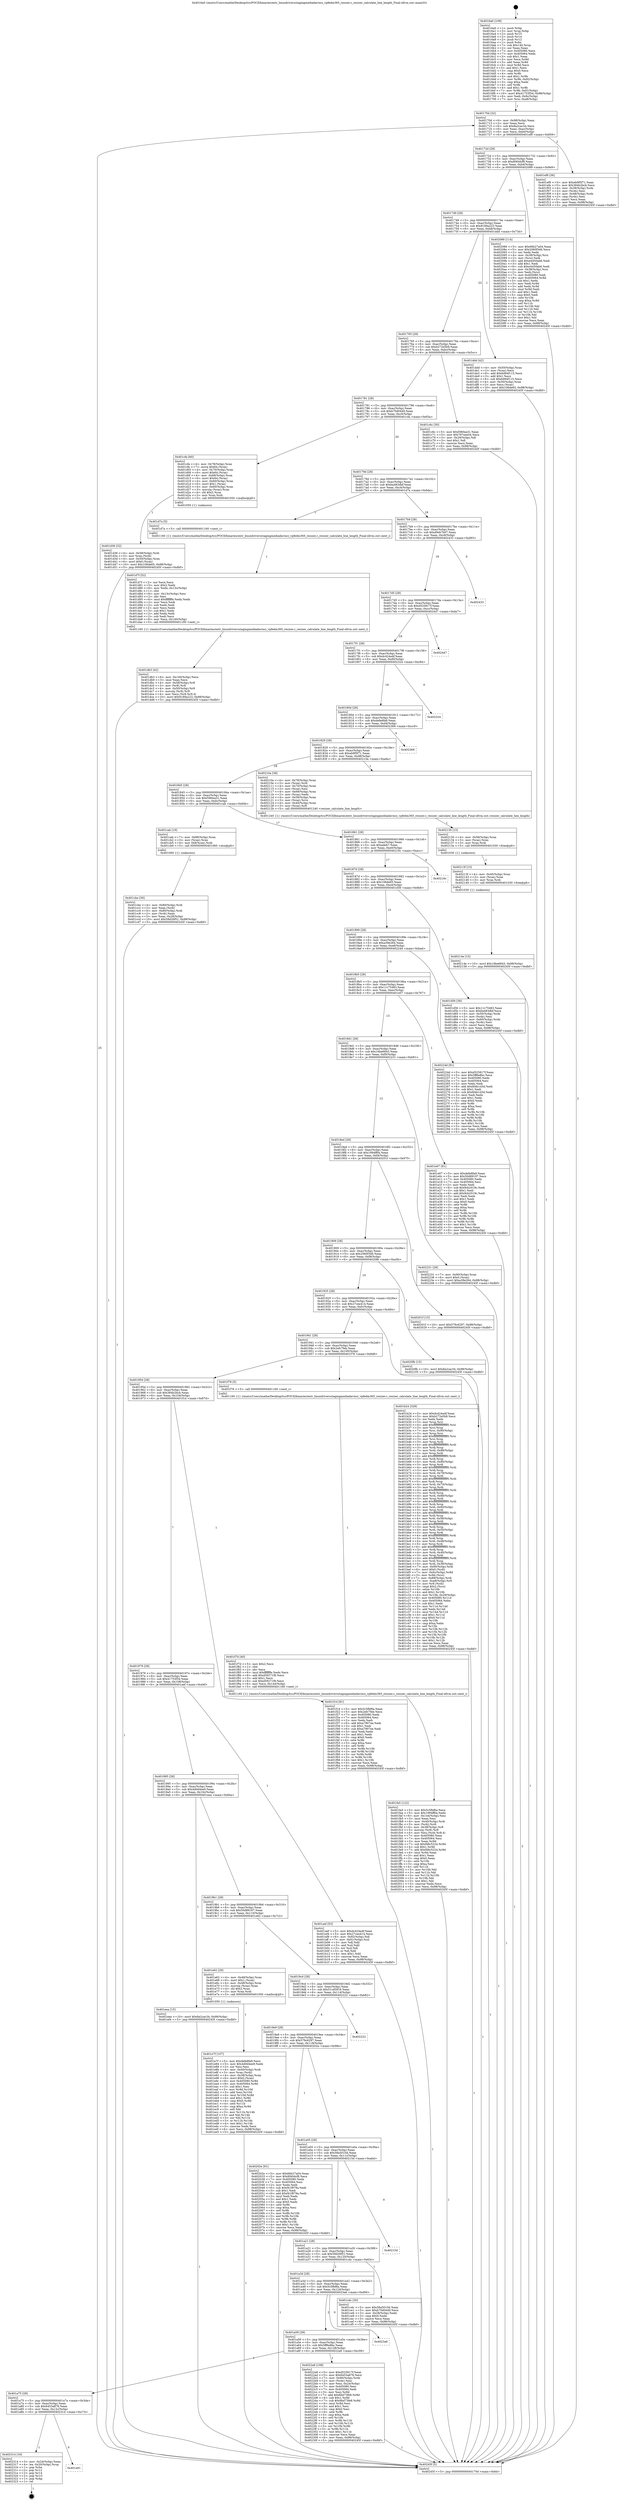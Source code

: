 digraph "0x4016a0" {
  label = "0x4016a0 (/mnt/c/Users/mathe/Desktop/tcc/POCII/binaries/extr_linuxdriversstagingmediadavinci_vpfedm365_resizer.c_resizer_calculate_line_length_Final-ollvm.out::main(0))"
  labelloc = "t"
  node[shape=record]

  Entry [label="",width=0.3,height=0.3,shape=circle,fillcolor=black,style=filled]
  "0x40170d" [label="{
     0x40170d [32]\l
     | [instrs]\l
     &nbsp;&nbsp;0x40170d \<+6\>: mov -0x98(%rbp),%eax\l
     &nbsp;&nbsp;0x401713 \<+2\>: mov %eax,%ecx\l
     &nbsp;&nbsp;0x401715 \<+6\>: sub $0x8a2cac34,%ecx\l
     &nbsp;&nbsp;0x40171b \<+6\>: mov %eax,-0xac(%rbp)\l
     &nbsp;&nbsp;0x401721 \<+6\>: mov %ecx,-0xb0(%rbp)\l
     &nbsp;&nbsp;0x401727 \<+6\>: je 0000000000401ef9 \<main+0x859\>\l
  }"]
  "0x401ef9" [label="{
     0x401ef9 [36]\l
     | [instrs]\l
     &nbsp;&nbsp;0x401ef9 \<+5\>: mov $0xeb9f5f71,%eax\l
     &nbsp;&nbsp;0x401efe \<+5\>: mov $0x384b2bcb,%ecx\l
     &nbsp;&nbsp;0x401f03 \<+4\>: mov -0x38(%rbp),%rdx\l
     &nbsp;&nbsp;0x401f07 \<+2\>: mov (%rdx),%esi\l
     &nbsp;&nbsp;0x401f09 \<+4\>: mov -0x48(%rbp),%rdx\l
     &nbsp;&nbsp;0x401f0d \<+2\>: cmp (%rdx),%esi\l
     &nbsp;&nbsp;0x401f0f \<+3\>: cmovl %ecx,%eax\l
     &nbsp;&nbsp;0x401f12 \<+6\>: mov %eax,-0x98(%rbp)\l
     &nbsp;&nbsp;0x401f18 \<+5\>: jmp 000000000040245f \<main+0xdbf\>\l
  }"]
  "0x40172d" [label="{
     0x40172d [28]\l
     | [instrs]\l
     &nbsp;&nbsp;0x40172d \<+5\>: jmp 0000000000401732 \<main+0x92\>\l
     &nbsp;&nbsp;0x401732 \<+6\>: mov -0xac(%rbp),%eax\l
     &nbsp;&nbsp;0x401738 \<+5\>: sub $0x8f40dcf8,%eax\l
     &nbsp;&nbsp;0x40173d \<+6\>: mov %eax,-0xb4(%rbp)\l
     &nbsp;&nbsp;0x401743 \<+6\>: je 0000000000402089 \<main+0x9e9\>\l
  }"]
  Exit [label="",width=0.3,height=0.3,shape=circle,fillcolor=black,style=filled,peripheries=2]
  "0x402089" [label="{
     0x402089 [114]\l
     | [instrs]\l
     &nbsp;&nbsp;0x402089 \<+5\>: mov $0x66b27a04,%eax\l
     &nbsp;&nbsp;0x40208e \<+5\>: mov $0x2060f346,%ecx\l
     &nbsp;&nbsp;0x402093 \<+2\>: xor %edx,%edx\l
     &nbsp;&nbsp;0x402095 \<+4\>: mov -0x38(%rbp),%rsi\l
     &nbsp;&nbsp;0x402099 \<+2\>: mov (%rsi),%edi\l
     &nbsp;&nbsp;0x40209b \<+6\>: add $0xe4450ab6,%edi\l
     &nbsp;&nbsp;0x4020a1 \<+3\>: add $0x1,%edi\l
     &nbsp;&nbsp;0x4020a4 \<+6\>: sub $0xe4450ab6,%edi\l
     &nbsp;&nbsp;0x4020aa \<+4\>: mov -0x38(%rbp),%rsi\l
     &nbsp;&nbsp;0x4020ae \<+2\>: mov %edi,(%rsi)\l
     &nbsp;&nbsp;0x4020b0 \<+7\>: mov 0x405080,%edi\l
     &nbsp;&nbsp;0x4020b7 \<+8\>: mov 0x405064,%r8d\l
     &nbsp;&nbsp;0x4020bf \<+3\>: sub $0x1,%edx\l
     &nbsp;&nbsp;0x4020c2 \<+3\>: mov %edi,%r9d\l
     &nbsp;&nbsp;0x4020c5 \<+3\>: add %edx,%r9d\l
     &nbsp;&nbsp;0x4020c8 \<+4\>: imul %r9d,%edi\l
     &nbsp;&nbsp;0x4020cc \<+3\>: and $0x1,%edi\l
     &nbsp;&nbsp;0x4020cf \<+3\>: cmp $0x0,%edi\l
     &nbsp;&nbsp;0x4020d2 \<+4\>: sete %r10b\l
     &nbsp;&nbsp;0x4020d6 \<+4\>: cmp $0xa,%r8d\l
     &nbsp;&nbsp;0x4020da \<+4\>: setl %r11b\l
     &nbsp;&nbsp;0x4020de \<+3\>: mov %r10b,%bl\l
     &nbsp;&nbsp;0x4020e1 \<+3\>: and %r11b,%bl\l
     &nbsp;&nbsp;0x4020e4 \<+3\>: xor %r11b,%r10b\l
     &nbsp;&nbsp;0x4020e7 \<+3\>: or %r10b,%bl\l
     &nbsp;&nbsp;0x4020ea \<+3\>: test $0x1,%bl\l
     &nbsp;&nbsp;0x4020ed \<+3\>: cmovne %ecx,%eax\l
     &nbsp;&nbsp;0x4020f0 \<+6\>: mov %eax,-0x98(%rbp)\l
     &nbsp;&nbsp;0x4020f6 \<+5\>: jmp 000000000040245f \<main+0xdbf\>\l
  }"]
  "0x401749" [label="{
     0x401749 [28]\l
     | [instrs]\l
     &nbsp;&nbsp;0x401749 \<+5\>: jmp 000000000040174e \<main+0xae\>\l
     &nbsp;&nbsp;0x40174e \<+6\>: mov -0xac(%rbp),%eax\l
     &nbsp;&nbsp;0x401754 \<+5\>: sub $0x9189a223,%eax\l
     &nbsp;&nbsp;0x401759 \<+6\>: mov %eax,-0xb8(%rbp)\l
     &nbsp;&nbsp;0x40175f \<+6\>: je 0000000000401ddd \<main+0x73d\>\l
  }"]
  "0x401a91" [label="{
     0x401a91\l
  }", style=dashed]
  "0x401ddd" [label="{
     0x401ddd [42]\l
     | [instrs]\l
     &nbsp;&nbsp;0x401ddd \<+4\>: mov -0x50(%rbp),%rax\l
     &nbsp;&nbsp;0x401de1 \<+2\>: mov (%rax),%ecx\l
     &nbsp;&nbsp;0x401de3 \<+6\>: add $0x6d94f115,%ecx\l
     &nbsp;&nbsp;0x401de9 \<+3\>: add $0x1,%ecx\l
     &nbsp;&nbsp;0x401dec \<+6\>: sub $0x6d94f115,%ecx\l
     &nbsp;&nbsp;0x401df2 \<+4\>: mov -0x50(%rbp),%rax\l
     &nbsp;&nbsp;0x401df6 \<+2\>: mov %ecx,(%rax)\l
     &nbsp;&nbsp;0x401df8 \<+10\>: movl $0x106de65,-0x98(%rbp)\l
     &nbsp;&nbsp;0x401e02 \<+5\>: jmp 000000000040245f \<main+0xdbf\>\l
  }"]
  "0x401765" [label="{
     0x401765 [28]\l
     | [instrs]\l
     &nbsp;&nbsp;0x401765 \<+5\>: jmp 000000000040176a \<main+0xca\>\l
     &nbsp;&nbsp;0x40176a \<+6\>: mov -0xac(%rbp),%eax\l
     &nbsp;&nbsp;0x401770 \<+5\>: sub $0xb272e5b9,%eax\l
     &nbsp;&nbsp;0x401775 \<+6\>: mov %eax,-0xbc(%rbp)\l
     &nbsp;&nbsp;0x40177b \<+6\>: je 0000000000401c6c \<main+0x5cc\>\l
  }"]
  "0x402314" [label="{
     0x402314 [16]\l
     | [instrs]\l
     &nbsp;&nbsp;0x402314 \<+3\>: mov -0x24(%rbp),%eax\l
     &nbsp;&nbsp;0x402317 \<+4\>: lea -0x20(%rbp),%rsp\l
     &nbsp;&nbsp;0x40231b \<+1\>: pop %rbx\l
     &nbsp;&nbsp;0x40231c \<+2\>: pop %r12\l
     &nbsp;&nbsp;0x40231e \<+2\>: pop %r14\l
     &nbsp;&nbsp;0x402320 \<+2\>: pop %r15\l
     &nbsp;&nbsp;0x402322 \<+1\>: pop %rbp\l
     &nbsp;&nbsp;0x402323 \<+1\>: ret\l
  }"]
  "0x401c6c" [label="{
     0x401c6c [30]\l
     | [instrs]\l
     &nbsp;&nbsp;0x401c6c \<+5\>: mov $0xf380ea31,%eax\l
     &nbsp;&nbsp;0x401c71 \<+5\>: mov $0x787eee54,%ecx\l
     &nbsp;&nbsp;0x401c76 \<+3\>: mov -0x29(%rbp),%dl\l
     &nbsp;&nbsp;0x401c79 \<+3\>: test $0x1,%dl\l
     &nbsp;&nbsp;0x401c7c \<+3\>: cmovne %ecx,%eax\l
     &nbsp;&nbsp;0x401c7f \<+6\>: mov %eax,-0x98(%rbp)\l
     &nbsp;&nbsp;0x401c85 \<+5\>: jmp 000000000040245f \<main+0xdbf\>\l
  }"]
  "0x401781" [label="{
     0x401781 [28]\l
     | [instrs]\l
     &nbsp;&nbsp;0x401781 \<+5\>: jmp 0000000000401786 \<main+0xe6\>\l
     &nbsp;&nbsp;0x401786 \<+6\>: mov -0xac(%rbp),%eax\l
     &nbsp;&nbsp;0x40178c \<+5\>: sub $0xb70d0449,%eax\l
     &nbsp;&nbsp;0x401791 \<+6\>: mov %eax,-0xc0(%rbp)\l
     &nbsp;&nbsp;0x401797 \<+6\>: je 0000000000401cfa \<main+0x65a\>\l
  }"]
  "0x401a75" [label="{
     0x401a75 [28]\l
     | [instrs]\l
     &nbsp;&nbsp;0x401a75 \<+5\>: jmp 0000000000401a7a \<main+0x3da\>\l
     &nbsp;&nbsp;0x401a7a \<+6\>: mov -0xac(%rbp),%eax\l
     &nbsp;&nbsp;0x401a80 \<+5\>: sub $0x6453a878,%eax\l
     &nbsp;&nbsp;0x401a85 \<+6\>: mov %eax,-0x12c(%rbp)\l
     &nbsp;&nbsp;0x401a8b \<+6\>: je 0000000000402314 \<main+0xc74\>\l
  }"]
  "0x401cfa" [label="{
     0x401cfa [60]\l
     | [instrs]\l
     &nbsp;&nbsp;0x401cfa \<+4\>: mov -0x78(%rbp),%rax\l
     &nbsp;&nbsp;0x401cfe \<+7\>: movq $0x64,(%rax)\l
     &nbsp;&nbsp;0x401d05 \<+4\>: mov -0x70(%rbp),%rax\l
     &nbsp;&nbsp;0x401d09 \<+6\>: movl $0x64,(%rax)\l
     &nbsp;&nbsp;0x401d0f \<+4\>: mov -0x68(%rbp),%rax\l
     &nbsp;&nbsp;0x401d13 \<+6\>: movl $0x64,(%rax)\l
     &nbsp;&nbsp;0x401d19 \<+4\>: mov -0x60(%rbp),%rax\l
     &nbsp;&nbsp;0x401d1d \<+6\>: movl $0x1,(%rax)\l
     &nbsp;&nbsp;0x401d23 \<+4\>: mov -0x60(%rbp),%rax\l
     &nbsp;&nbsp;0x401d27 \<+3\>: movslq (%rax),%rax\l
     &nbsp;&nbsp;0x401d2a \<+4\>: shl $0x2,%rax\l
     &nbsp;&nbsp;0x401d2e \<+3\>: mov %rax,%rdi\l
     &nbsp;&nbsp;0x401d31 \<+5\>: call 0000000000401050 \<malloc@plt\>\l
     | [calls]\l
     &nbsp;&nbsp;0x401050 \{1\} (unknown)\l
  }"]
  "0x40179d" [label="{
     0x40179d [28]\l
     | [instrs]\l
     &nbsp;&nbsp;0x40179d \<+5\>: jmp 00000000004017a2 \<main+0x102\>\l
     &nbsp;&nbsp;0x4017a2 \<+6\>: mov -0xac(%rbp),%eax\l
     &nbsp;&nbsp;0x4017a8 \<+5\>: sub $0xba483dbf,%eax\l
     &nbsp;&nbsp;0x4017ad \<+6\>: mov %eax,-0xc4(%rbp)\l
     &nbsp;&nbsp;0x4017b3 \<+6\>: je 0000000000401d7a \<main+0x6da\>\l
  }"]
  "0x4022a8" [label="{
     0x4022a8 [108]\l
     | [instrs]\l
     &nbsp;&nbsp;0x4022a8 \<+5\>: mov $0xd525817f,%eax\l
     &nbsp;&nbsp;0x4022ad \<+5\>: mov $0x6453a878,%ecx\l
     &nbsp;&nbsp;0x4022b2 \<+7\>: mov -0x90(%rbp),%rdx\l
     &nbsp;&nbsp;0x4022b9 \<+2\>: mov (%rdx),%esi\l
     &nbsp;&nbsp;0x4022bb \<+3\>: mov %esi,-0x24(%rbp)\l
     &nbsp;&nbsp;0x4022be \<+7\>: mov 0x405080,%esi\l
     &nbsp;&nbsp;0x4022c5 \<+7\>: mov 0x405064,%edi\l
     &nbsp;&nbsp;0x4022cc \<+3\>: mov %esi,%r8d\l
     &nbsp;&nbsp;0x4022cf \<+7\>: add $0x8bd73fe8,%r8d\l
     &nbsp;&nbsp;0x4022d6 \<+4\>: sub $0x1,%r8d\l
     &nbsp;&nbsp;0x4022da \<+7\>: sub $0x8bd73fe8,%r8d\l
     &nbsp;&nbsp;0x4022e1 \<+4\>: imul %r8d,%esi\l
     &nbsp;&nbsp;0x4022e5 \<+3\>: and $0x1,%esi\l
     &nbsp;&nbsp;0x4022e8 \<+3\>: cmp $0x0,%esi\l
     &nbsp;&nbsp;0x4022eb \<+4\>: sete %r9b\l
     &nbsp;&nbsp;0x4022ef \<+3\>: cmp $0xa,%edi\l
     &nbsp;&nbsp;0x4022f2 \<+4\>: setl %r10b\l
     &nbsp;&nbsp;0x4022f6 \<+3\>: mov %r9b,%r11b\l
     &nbsp;&nbsp;0x4022f9 \<+3\>: and %r10b,%r11b\l
     &nbsp;&nbsp;0x4022fc \<+3\>: xor %r10b,%r9b\l
     &nbsp;&nbsp;0x4022ff \<+3\>: or %r9b,%r11b\l
     &nbsp;&nbsp;0x402302 \<+4\>: test $0x1,%r11b\l
     &nbsp;&nbsp;0x402306 \<+3\>: cmovne %ecx,%eax\l
     &nbsp;&nbsp;0x402309 \<+6\>: mov %eax,-0x98(%rbp)\l
     &nbsp;&nbsp;0x40230f \<+5\>: jmp 000000000040245f \<main+0xdbf\>\l
  }"]
  "0x401d7a" [label="{
     0x401d7a [5]\l
     | [instrs]\l
     &nbsp;&nbsp;0x401d7a \<+5\>: call 0000000000401160 \<next_i\>\l
     | [calls]\l
     &nbsp;&nbsp;0x401160 \{1\} (/mnt/c/Users/mathe/Desktop/tcc/POCII/binaries/extr_linuxdriversstagingmediadavinci_vpfedm365_resizer.c_resizer_calculate_line_length_Final-ollvm.out::next_i)\l
  }"]
  "0x4017b9" [label="{
     0x4017b9 [28]\l
     | [instrs]\l
     &nbsp;&nbsp;0x4017b9 \<+5\>: jmp 00000000004017be \<main+0x11e\>\l
     &nbsp;&nbsp;0x4017be \<+6\>: mov -0xac(%rbp),%eax\l
     &nbsp;&nbsp;0x4017c4 \<+5\>: sub $0xd0eb7b07,%eax\l
     &nbsp;&nbsp;0x4017c9 \<+6\>: mov %eax,-0xc8(%rbp)\l
     &nbsp;&nbsp;0x4017cf \<+6\>: je 0000000000402433 \<main+0xd93\>\l
  }"]
  "0x401a59" [label="{
     0x401a59 [28]\l
     | [instrs]\l
     &nbsp;&nbsp;0x401a59 \<+5\>: jmp 0000000000401a5e \<main+0x3be\>\l
     &nbsp;&nbsp;0x401a5e \<+6\>: mov -0xac(%rbp),%eax\l
     &nbsp;&nbsp;0x401a64 \<+5\>: sub $0x5ff6e8bc,%eax\l
     &nbsp;&nbsp;0x401a69 \<+6\>: mov %eax,-0x128(%rbp)\l
     &nbsp;&nbsp;0x401a6f \<+6\>: je 00000000004022a8 \<main+0xc08\>\l
  }"]
  "0x402433" [label="{
     0x402433\l
  }", style=dashed]
  "0x4017d5" [label="{
     0x4017d5 [28]\l
     | [instrs]\l
     &nbsp;&nbsp;0x4017d5 \<+5\>: jmp 00000000004017da \<main+0x13a\>\l
     &nbsp;&nbsp;0x4017da \<+6\>: mov -0xac(%rbp),%eax\l
     &nbsp;&nbsp;0x4017e0 \<+5\>: sub $0xd525817f,%eax\l
     &nbsp;&nbsp;0x4017e5 \<+6\>: mov %eax,-0xcc(%rbp)\l
     &nbsp;&nbsp;0x4017eb \<+6\>: je 0000000000402447 \<main+0xda7\>\l
  }"]
  "0x4023a6" [label="{
     0x4023a6\l
  }", style=dashed]
  "0x402447" [label="{
     0x402447\l
  }", style=dashed]
  "0x4017f1" [label="{
     0x4017f1 [28]\l
     | [instrs]\l
     &nbsp;&nbsp;0x4017f1 \<+5\>: jmp 00000000004017f6 \<main+0x156\>\l
     &nbsp;&nbsp;0x4017f6 \<+6\>: mov -0xac(%rbp),%eax\l
     &nbsp;&nbsp;0x4017fc \<+5\>: sub $0xdc424a4f,%eax\l
     &nbsp;&nbsp;0x401801 \<+6\>: mov %eax,-0xd0(%rbp)\l
     &nbsp;&nbsp;0x401807 \<+6\>: je 0000000000402324 \<main+0xc84\>\l
  }"]
  "0x40214e" [label="{
     0x40214e [15]\l
     | [instrs]\l
     &nbsp;&nbsp;0x40214e \<+10\>: movl $0x16be6843,-0x98(%rbp)\l
     &nbsp;&nbsp;0x402158 \<+5\>: jmp 000000000040245f \<main+0xdbf\>\l
  }"]
  "0x402324" [label="{
     0x402324\l
  }", style=dashed]
  "0x40180d" [label="{
     0x40180d [28]\l
     | [instrs]\l
     &nbsp;&nbsp;0x40180d \<+5\>: jmp 0000000000401812 \<main+0x172\>\l
     &nbsp;&nbsp;0x401812 \<+6\>: mov -0xac(%rbp),%eax\l
     &nbsp;&nbsp;0x401818 \<+5\>: sub $0xdefe8fa9,%eax\l
     &nbsp;&nbsp;0x40181d \<+6\>: mov %eax,-0xd4(%rbp)\l
     &nbsp;&nbsp;0x401823 \<+6\>: je 0000000000402369 \<main+0xcc9\>\l
  }"]
  "0x40213f" [label="{
     0x40213f [15]\l
     | [instrs]\l
     &nbsp;&nbsp;0x40213f \<+4\>: mov -0x40(%rbp),%rax\l
     &nbsp;&nbsp;0x402143 \<+3\>: mov (%rax),%rax\l
     &nbsp;&nbsp;0x402146 \<+3\>: mov %rax,%rdi\l
     &nbsp;&nbsp;0x402149 \<+5\>: call 0000000000401030 \<free@plt\>\l
     | [calls]\l
     &nbsp;&nbsp;0x401030 \{1\} (unknown)\l
  }"]
  "0x402369" [label="{
     0x402369\l
  }", style=dashed]
  "0x401829" [label="{
     0x401829 [28]\l
     | [instrs]\l
     &nbsp;&nbsp;0x401829 \<+5\>: jmp 000000000040182e \<main+0x18e\>\l
     &nbsp;&nbsp;0x40182e \<+6\>: mov -0xac(%rbp),%eax\l
     &nbsp;&nbsp;0x401834 \<+5\>: sub $0xeb9f5f71,%eax\l
     &nbsp;&nbsp;0x401839 \<+6\>: mov %eax,-0xd8(%rbp)\l
     &nbsp;&nbsp;0x40183f \<+6\>: je 000000000040210a \<main+0xa6a\>\l
  }"]
  "0x402130" [label="{
     0x402130 [15]\l
     | [instrs]\l
     &nbsp;&nbsp;0x402130 \<+4\>: mov -0x58(%rbp),%rax\l
     &nbsp;&nbsp;0x402134 \<+3\>: mov (%rax),%rax\l
     &nbsp;&nbsp;0x402137 \<+3\>: mov %rax,%rdi\l
     &nbsp;&nbsp;0x40213a \<+5\>: call 0000000000401030 \<free@plt\>\l
     | [calls]\l
     &nbsp;&nbsp;0x401030 \{1\} (unknown)\l
  }"]
  "0x40210a" [label="{
     0x40210a [38]\l
     | [instrs]\l
     &nbsp;&nbsp;0x40210a \<+4\>: mov -0x78(%rbp),%rax\l
     &nbsp;&nbsp;0x40210e \<+3\>: mov (%rax),%rdi\l
     &nbsp;&nbsp;0x402111 \<+4\>: mov -0x70(%rbp),%rax\l
     &nbsp;&nbsp;0x402115 \<+2\>: mov (%rax),%esi\l
     &nbsp;&nbsp;0x402117 \<+4\>: mov -0x68(%rbp),%rax\l
     &nbsp;&nbsp;0x40211b \<+2\>: mov (%rax),%edx\l
     &nbsp;&nbsp;0x40211d \<+4\>: mov -0x58(%rbp),%rax\l
     &nbsp;&nbsp;0x402121 \<+3\>: mov (%rax),%rcx\l
     &nbsp;&nbsp;0x402124 \<+4\>: mov -0x40(%rbp),%rax\l
     &nbsp;&nbsp;0x402128 \<+3\>: mov (%rax),%r8\l
     &nbsp;&nbsp;0x40212b \<+5\>: call 0000000000401240 \<resizer_calculate_line_length\>\l
     | [calls]\l
     &nbsp;&nbsp;0x401240 \{1\} (/mnt/c/Users/mathe/Desktop/tcc/POCII/binaries/extr_linuxdriversstagingmediadavinci_vpfedm365_resizer.c_resizer_calculate_line_length_Final-ollvm.out::resizer_calculate_line_length)\l
  }"]
  "0x401845" [label="{
     0x401845 [28]\l
     | [instrs]\l
     &nbsp;&nbsp;0x401845 \<+5\>: jmp 000000000040184a \<main+0x1aa\>\l
     &nbsp;&nbsp;0x40184a \<+6\>: mov -0xac(%rbp),%eax\l
     &nbsp;&nbsp;0x401850 \<+5\>: sub $0xf380ea31,%eax\l
     &nbsp;&nbsp;0x401855 \<+6\>: mov %eax,-0xdc(%rbp)\l
     &nbsp;&nbsp;0x40185b \<+6\>: je 0000000000401cab \<main+0x60b\>\l
  }"]
  "0x401fa5" [label="{
     0x401fa5 [122]\l
     | [instrs]\l
     &nbsp;&nbsp;0x401fa5 \<+5\>: mov $0x5c5fbf6a,%ecx\l
     &nbsp;&nbsp;0x401faa \<+5\>: mov $0x1994ff0a,%edx\l
     &nbsp;&nbsp;0x401faf \<+6\>: mov -0x144(%rbp),%esi\l
     &nbsp;&nbsp;0x401fb5 \<+3\>: imul %eax,%esi\l
     &nbsp;&nbsp;0x401fb8 \<+4\>: mov -0x40(%rbp),%rdi\l
     &nbsp;&nbsp;0x401fbc \<+3\>: mov (%rdi),%rdi\l
     &nbsp;&nbsp;0x401fbf \<+4\>: mov -0x38(%rbp),%r8\l
     &nbsp;&nbsp;0x401fc3 \<+3\>: movslq (%r8),%r8\l
     &nbsp;&nbsp;0x401fc6 \<+4\>: mov %esi,(%rdi,%r8,4)\l
     &nbsp;&nbsp;0x401fca \<+7\>: mov 0x405080,%eax\l
     &nbsp;&nbsp;0x401fd1 \<+7\>: mov 0x405064,%esi\l
     &nbsp;&nbsp;0x401fd8 \<+3\>: mov %eax,%r9d\l
     &nbsp;&nbsp;0x401fdb \<+7\>: sub $0xf48c5224,%r9d\l
     &nbsp;&nbsp;0x401fe2 \<+4\>: sub $0x1,%r9d\l
     &nbsp;&nbsp;0x401fe6 \<+7\>: add $0xf48c5224,%r9d\l
     &nbsp;&nbsp;0x401fed \<+4\>: imul %r9d,%eax\l
     &nbsp;&nbsp;0x401ff1 \<+3\>: and $0x1,%eax\l
     &nbsp;&nbsp;0x401ff4 \<+3\>: cmp $0x0,%eax\l
     &nbsp;&nbsp;0x401ff7 \<+4\>: sete %r10b\l
     &nbsp;&nbsp;0x401ffb \<+3\>: cmp $0xa,%esi\l
     &nbsp;&nbsp;0x401ffe \<+4\>: setl %r11b\l
     &nbsp;&nbsp;0x402002 \<+3\>: mov %r10b,%bl\l
     &nbsp;&nbsp;0x402005 \<+3\>: and %r11b,%bl\l
     &nbsp;&nbsp;0x402008 \<+3\>: xor %r11b,%r10b\l
     &nbsp;&nbsp;0x40200b \<+3\>: or %r10b,%bl\l
     &nbsp;&nbsp;0x40200e \<+3\>: test $0x1,%bl\l
     &nbsp;&nbsp;0x402011 \<+3\>: cmovne %edx,%ecx\l
     &nbsp;&nbsp;0x402014 \<+6\>: mov %ecx,-0x98(%rbp)\l
     &nbsp;&nbsp;0x40201a \<+5\>: jmp 000000000040245f \<main+0xdbf\>\l
  }"]
  "0x401cab" [label="{
     0x401cab [19]\l
     | [instrs]\l
     &nbsp;&nbsp;0x401cab \<+7\>: mov -0x88(%rbp),%rax\l
     &nbsp;&nbsp;0x401cb2 \<+3\>: mov (%rax),%rax\l
     &nbsp;&nbsp;0x401cb5 \<+4\>: mov 0x8(%rax),%rdi\l
     &nbsp;&nbsp;0x401cb9 \<+5\>: call 0000000000401060 \<atoi@plt\>\l
     | [calls]\l
     &nbsp;&nbsp;0x401060 \{1\} (unknown)\l
  }"]
  "0x401861" [label="{
     0x401861 [28]\l
     | [instrs]\l
     &nbsp;&nbsp;0x401861 \<+5\>: jmp 0000000000401866 \<main+0x1c6\>\l
     &nbsp;&nbsp;0x401866 \<+6\>: mov -0xac(%rbp),%eax\l
     &nbsp;&nbsp;0x40186c \<+5\>: sub $0xadeb7,%eax\l
     &nbsp;&nbsp;0x401871 \<+6\>: mov %eax,-0xe0(%rbp)\l
     &nbsp;&nbsp;0x401877 \<+6\>: je 000000000040216c \<main+0xacc\>\l
  }"]
  "0x401f7d" [label="{
     0x401f7d [40]\l
     | [instrs]\l
     &nbsp;&nbsp;0x401f7d \<+5\>: mov $0x2,%ecx\l
     &nbsp;&nbsp;0x401f82 \<+1\>: cltd\l
     &nbsp;&nbsp;0x401f83 \<+2\>: idiv %ecx\l
     &nbsp;&nbsp;0x401f85 \<+6\>: imul $0xfffffffe,%edx,%ecx\l
     &nbsp;&nbsp;0x401f8b \<+6\>: add $0xd59271f9,%ecx\l
     &nbsp;&nbsp;0x401f91 \<+3\>: add $0x1,%ecx\l
     &nbsp;&nbsp;0x401f94 \<+6\>: sub $0xd59271f9,%ecx\l
     &nbsp;&nbsp;0x401f9a \<+6\>: mov %ecx,-0x144(%rbp)\l
     &nbsp;&nbsp;0x401fa0 \<+5\>: call 0000000000401160 \<next_i\>\l
     | [calls]\l
     &nbsp;&nbsp;0x401160 \{1\} (/mnt/c/Users/mathe/Desktop/tcc/POCII/binaries/extr_linuxdriversstagingmediadavinci_vpfedm365_resizer.c_resizer_calculate_line_length_Final-ollvm.out::next_i)\l
  }"]
  "0x40216c" [label="{
     0x40216c\l
  }", style=dashed]
  "0x40187d" [label="{
     0x40187d [28]\l
     | [instrs]\l
     &nbsp;&nbsp;0x40187d \<+5\>: jmp 0000000000401882 \<main+0x1e2\>\l
     &nbsp;&nbsp;0x401882 \<+6\>: mov -0xac(%rbp),%eax\l
     &nbsp;&nbsp;0x401888 \<+5\>: sub $0x106de65,%eax\l
     &nbsp;&nbsp;0x40188d \<+6\>: mov %eax,-0xe4(%rbp)\l
     &nbsp;&nbsp;0x401893 \<+6\>: je 0000000000401d56 \<main+0x6b6\>\l
  }"]
  "0x401e7f" [label="{
     0x401e7f [107]\l
     | [instrs]\l
     &nbsp;&nbsp;0x401e7f \<+5\>: mov $0xdefe8fa9,%ecx\l
     &nbsp;&nbsp;0x401e84 \<+5\>: mov $0x4d0d4ee9,%edx\l
     &nbsp;&nbsp;0x401e89 \<+2\>: xor %esi,%esi\l
     &nbsp;&nbsp;0x401e8b \<+4\>: mov -0x40(%rbp),%rdi\l
     &nbsp;&nbsp;0x401e8f \<+3\>: mov %rax,(%rdi)\l
     &nbsp;&nbsp;0x401e92 \<+4\>: mov -0x38(%rbp),%rax\l
     &nbsp;&nbsp;0x401e96 \<+6\>: movl $0x0,(%rax)\l
     &nbsp;&nbsp;0x401e9c \<+8\>: mov 0x405080,%r8d\l
     &nbsp;&nbsp;0x401ea4 \<+8\>: mov 0x405064,%r9d\l
     &nbsp;&nbsp;0x401eac \<+3\>: sub $0x1,%esi\l
     &nbsp;&nbsp;0x401eaf \<+3\>: mov %r8d,%r10d\l
     &nbsp;&nbsp;0x401eb2 \<+3\>: add %esi,%r10d\l
     &nbsp;&nbsp;0x401eb5 \<+4\>: imul %r10d,%r8d\l
     &nbsp;&nbsp;0x401eb9 \<+4\>: and $0x1,%r8d\l
     &nbsp;&nbsp;0x401ebd \<+4\>: cmp $0x0,%r8d\l
     &nbsp;&nbsp;0x401ec1 \<+4\>: sete %r11b\l
     &nbsp;&nbsp;0x401ec5 \<+4\>: cmp $0xa,%r9d\l
     &nbsp;&nbsp;0x401ec9 \<+3\>: setl %bl\l
     &nbsp;&nbsp;0x401ecc \<+3\>: mov %r11b,%r14b\l
     &nbsp;&nbsp;0x401ecf \<+3\>: and %bl,%r14b\l
     &nbsp;&nbsp;0x401ed2 \<+3\>: xor %bl,%r11b\l
     &nbsp;&nbsp;0x401ed5 \<+3\>: or %r11b,%r14b\l
     &nbsp;&nbsp;0x401ed8 \<+4\>: test $0x1,%r14b\l
     &nbsp;&nbsp;0x401edc \<+3\>: cmovne %edx,%ecx\l
     &nbsp;&nbsp;0x401edf \<+6\>: mov %ecx,-0x98(%rbp)\l
     &nbsp;&nbsp;0x401ee5 \<+5\>: jmp 000000000040245f \<main+0xdbf\>\l
  }"]
  "0x401d56" [label="{
     0x401d56 [36]\l
     | [instrs]\l
     &nbsp;&nbsp;0x401d56 \<+5\>: mov $0x11c75483,%eax\l
     &nbsp;&nbsp;0x401d5b \<+5\>: mov $0xba483dbf,%ecx\l
     &nbsp;&nbsp;0x401d60 \<+4\>: mov -0x50(%rbp),%rdx\l
     &nbsp;&nbsp;0x401d64 \<+2\>: mov (%rdx),%esi\l
     &nbsp;&nbsp;0x401d66 \<+4\>: mov -0x60(%rbp),%rdx\l
     &nbsp;&nbsp;0x401d6a \<+2\>: cmp (%rdx),%esi\l
     &nbsp;&nbsp;0x401d6c \<+3\>: cmovl %ecx,%eax\l
     &nbsp;&nbsp;0x401d6f \<+6\>: mov %eax,-0x98(%rbp)\l
     &nbsp;&nbsp;0x401d75 \<+5\>: jmp 000000000040245f \<main+0xdbf\>\l
  }"]
  "0x401899" [label="{
     0x401899 [28]\l
     | [instrs]\l
     &nbsp;&nbsp;0x401899 \<+5\>: jmp 000000000040189e \<main+0x1fe\>\l
     &nbsp;&nbsp;0x40189e \<+6\>: mov -0xac(%rbp),%eax\l
     &nbsp;&nbsp;0x4018a4 \<+5\>: sub $0xa39e264,%eax\l
     &nbsp;&nbsp;0x4018a9 \<+6\>: mov %eax,-0xe8(%rbp)\l
     &nbsp;&nbsp;0x4018af \<+6\>: je 000000000040224d \<main+0xbad\>\l
  }"]
  "0x401db3" [label="{
     0x401db3 [42]\l
     | [instrs]\l
     &nbsp;&nbsp;0x401db3 \<+6\>: mov -0x140(%rbp),%ecx\l
     &nbsp;&nbsp;0x401db9 \<+3\>: imul %eax,%ecx\l
     &nbsp;&nbsp;0x401dbc \<+4\>: mov -0x58(%rbp),%r8\l
     &nbsp;&nbsp;0x401dc0 \<+3\>: mov (%r8),%r8\l
     &nbsp;&nbsp;0x401dc3 \<+4\>: mov -0x50(%rbp),%r9\l
     &nbsp;&nbsp;0x401dc7 \<+3\>: movslq (%r9),%r9\l
     &nbsp;&nbsp;0x401dca \<+4\>: mov %ecx,(%r8,%r9,4)\l
     &nbsp;&nbsp;0x401dce \<+10\>: movl $0x9189a223,-0x98(%rbp)\l
     &nbsp;&nbsp;0x401dd8 \<+5\>: jmp 000000000040245f \<main+0xdbf\>\l
  }"]
  "0x40224d" [label="{
     0x40224d [91]\l
     | [instrs]\l
     &nbsp;&nbsp;0x40224d \<+5\>: mov $0xd525817f,%eax\l
     &nbsp;&nbsp;0x402252 \<+5\>: mov $0x5ff6e8bc,%ecx\l
     &nbsp;&nbsp;0x402257 \<+7\>: mov 0x405080,%edx\l
     &nbsp;&nbsp;0x40225e \<+7\>: mov 0x405064,%esi\l
     &nbsp;&nbsp;0x402265 \<+2\>: mov %edx,%edi\l
     &nbsp;&nbsp;0x402267 \<+6\>: add $0xfd4b1d3d,%edi\l
     &nbsp;&nbsp;0x40226d \<+3\>: sub $0x1,%edi\l
     &nbsp;&nbsp;0x402270 \<+6\>: sub $0xfd4b1d3d,%edi\l
     &nbsp;&nbsp;0x402276 \<+3\>: imul %edi,%edx\l
     &nbsp;&nbsp;0x402279 \<+3\>: and $0x1,%edx\l
     &nbsp;&nbsp;0x40227c \<+3\>: cmp $0x0,%edx\l
     &nbsp;&nbsp;0x40227f \<+4\>: sete %r8b\l
     &nbsp;&nbsp;0x402283 \<+3\>: cmp $0xa,%esi\l
     &nbsp;&nbsp;0x402286 \<+4\>: setl %r9b\l
     &nbsp;&nbsp;0x40228a \<+3\>: mov %r8b,%r10b\l
     &nbsp;&nbsp;0x40228d \<+3\>: and %r9b,%r10b\l
     &nbsp;&nbsp;0x402290 \<+3\>: xor %r9b,%r8b\l
     &nbsp;&nbsp;0x402293 \<+3\>: or %r8b,%r10b\l
     &nbsp;&nbsp;0x402296 \<+4\>: test $0x1,%r10b\l
     &nbsp;&nbsp;0x40229a \<+3\>: cmovne %ecx,%eax\l
     &nbsp;&nbsp;0x40229d \<+6\>: mov %eax,-0x98(%rbp)\l
     &nbsp;&nbsp;0x4022a3 \<+5\>: jmp 000000000040245f \<main+0xdbf\>\l
  }"]
  "0x4018b5" [label="{
     0x4018b5 [28]\l
     | [instrs]\l
     &nbsp;&nbsp;0x4018b5 \<+5\>: jmp 00000000004018ba \<main+0x21a\>\l
     &nbsp;&nbsp;0x4018ba \<+6\>: mov -0xac(%rbp),%eax\l
     &nbsp;&nbsp;0x4018c0 \<+5\>: sub $0x11c75483,%eax\l
     &nbsp;&nbsp;0x4018c5 \<+6\>: mov %eax,-0xec(%rbp)\l
     &nbsp;&nbsp;0x4018cb \<+6\>: je 0000000000401e07 \<main+0x767\>\l
  }"]
  "0x401d7f" [label="{
     0x401d7f [52]\l
     | [instrs]\l
     &nbsp;&nbsp;0x401d7f \<+2\>: xor %ecx,%ecx\l
     &nbsp;&nbsp;0x401d81 \<+5\>: mov $0x2,%edx\l
     &nbsp;&nbsp;0x401d86 \<+6\>: mov %edx,-0x13c(%rbp)\l
     &nbsp;&nbsp;0x401d8c \<+1\>: cltd\l
     &nbsp;&nbsp;0x401d8d \<+6\>: mov -0x13c(%rbp),%esi\l
     &nbsp;&nbsp;0x401d93 \<+2\>: idiv %esi\l
     &nbsp;&nbsp;0x401d95 \<+6\>: imul $0xfffffffe,%edx,%edx\l
     &nbsp;&nbsp;0x401d9b \<+2\>: mov %ecx,%edi\l
     &nbsp;&nbsp;0x401d9d \<+2\>: sub %edx,%edi\l
     &nbsp;&nbsp;0x401d9f \<+2\>: mov %ecx,%edx\l
     &nbsp;&nbsp;0x401da1 \<+3\>: sub $0x1,%edx\l
     &nbsp;&nbsp;0x401da4 \<+2\>: add %edx,%edi\l
     &nbsp;&nbsp;0x401da6 \<+2\>: sub %edi,%ecx\l
     &nbsp;&nbsp;0x401da8 \<+6\>: mov %ecx,-0x140(%rbp)\l
     &nbsp;&nbsp;0x401dae \<+5\>: call 0000000000401160 \<next_i\>\l
     | [calls]\l
     &nbsp;&nbsp;0x401160 \{1\} (/mnt/c/Users/mathe/Desktop/tcc/POCII/binaries/extr_linuxdriversstagingmediadavinci_vpfedm365_resizer.c_resizer_calculate_line_length_Final-ollvm.out::next_i)\l
  }"]
  "0x401e07" [label="{
     0x401e07 [91]\l
     | [instrs]\l
     &nbsp;&nbsp;0x401e07 \<+5\>: mov $0xdefe8fa9,%eax\l
     &nbsp;&nbsp;0x401e0c \<+5\>: mov $0x50d89197,%ecx\l
     &nbsp;&nbsp;0x401e11 \<+7\>: mov 0x405080,%edx\l
     &nbsp;&nbsp;0x401e18 \<+7\>: mov 0x405064,%esi\l
     &nbsp;&nbsp;0x401e1f \<+2\>: mov %edx,%edi\l
     &nbsp;&nbsp;0x401e21 \<+6\>: sub $0x9cb2019c,%edi\l
     &nbsp;&nbsp;0x401e27 \<+3\>: sub $0x1,%edi\l
     &nbsp;&nbsp;0x401e2a \<+6\>: add $0x9cb2019c,%edi\l
     &nbsp;&nbsp;0x401e30 \<+3\>: imul %edi,%edx\l
     &nbsp;&nbsp;0x401e33 \<+3\>: and $0x1,%edx\l
     &nbsp;&nbsp;0x401e36 \<+3\>: cmp $0x0,%edx\l
     &nbsp;&nbsp;0x401e39 \<+4\>: sete %r8b\l
     &nbsp;&nbsp;0x401e3d \<+3\>: cmp $0xa,%esi\l
     &nbsp;&nbsp;0x401e40 \<+4\>: setl %r9b\l
     &nbsp;&nbsp;0x401e44 \<+3\>: mov %r8b,%r10b\l
     &nbsp;&nbsp;0x401e47 \<+3\>: and %r9b,%r10b\l
     &nbsp;&nbsp;0x401e4a \<+3\>: xor %r9b,%r8b\l
     &nbsp;&nbsp;0x401e4d \<+3\>: or %r8b,%r10b\l
     &nbsp;&nbsp;0x401e50 \<+4\>: test $0x1,%r10b\l
     &nbsp;&nbsp;0x401e54 \<+3\>: cmovne %ecx,%eax\l
     &nbsp;&nbsp;0x401e57 \<+6\>: mov %eax,-0x98(%rbp)\l
     &nbsp;&nbsp;0x401e5d \<+5\>: jmp 000000000040245f \<main+0xdbf\>\l
  }"]
  "0x4018d1" [label="{
     0x4018d1 [28]\l
     | [instrs]\l
     &nbsp;&nbsp;0x4018d1 \<+5\>: jmp 00000000004018d6 \<main+0x236\>\l
     &nbsp;&nbsp;0x4018d6 \<+6\>: mov -0xac(%rbp),%eax\l
     &nbsp;&nbsp;0x4018dc \<+5\>: sub $0x16be6843,%eax\l
     &nbsp;&nbsp;0x4018e1 \<+6\>: mov %eax,-0xf0(%rbp)\l
     &nbsp;&nbsp;0x4018e7 \<+6\>: je 0000000000402231 \<main+0xb91\>\l
  }"]
  "0x401d36" [label="{
     0x401d36 [32]\l
     | [instrs]\l
     &nbsp;&nbsp;0x401d36 \<+4\>: mov -0x58(%rbp),%rdi\l
     &nbsp;&nbsp;0x401d3a \<+3\>: mov %rax,(%rdi)\l
     &nbsp;&nbsp;0x401d3d \<+4\>: mov -0x50(%rbp),%rax\l
     &nbsp;&nbsp;0x401d41 \<+6\>: movl $0x0,(%rax)\l
     &nbsp;&nbsp;0x401d47 \<+10\>: movl $0x106de65,-0x98(%rbp)\l
     &nbsp;&nbsp;0x401d51 \<+5\>: jmp 000000000040245f \<main+0xdbf\>\l
  }"]
  "0x402231" [label="{
     0x402231 [28]\l
     | [instrs]\l
     &nbsp;&nbsp;0x402231 \<+7\>: mov -0x90(%rbp),%rax\l
     &nbsp;&nbsp;0x402238 \<+6\>: movl $0x0,(%rax)\l
     &nbsp;&nbsp;0x40223e \<+10\>: movl $0xa39e264,-0x98(%rbp)\l
     &nbsp;&nbsp;0x402248 \<+5\>: jmp 000000000040245f \<main+0xdbf\>\l
  }"]
  "0x4018ed" [label="{
     0x4018ed [28]\l
     | [instrs]\l
     &nbsp;&nbsp;0x4018ed \<+5\>: jmp 00000000004018f2 \<main+0x252\>\l
     &nbsp;&nbsp;0x4018f2 \<+6\>: mov -0xac(%rbp),%eax\l
     &nbsp;&nbsp;0x4018f8 \<+5\>: sub $0x1994ff0a,%eax\l
     &nbsp;&nbsp;0x4018fd \<+6\>: mov %eax,-0xf4(%rbp)\l
     &nbsp;&nbsp;0x401903 \<+6\>: je 000000000040201f \<main+0x97f\>\l
  }"]
  "0x401a3d" [label="{
     0x401a3d [28]\l
     | [instrs]\l
     &nbsp;&nbsp;0x401a3d \<+5\>: jmp 0000000000401a42 \<main+0x3a2\>\l
     &nbsp;&nbsp;0x401a42 \<+6\>: mov -0xac(%rbp),%eax\l
     &nbsp;&nbsp;0x401a48 \<+5\>: sub $0x5c5fbf6a,%eax\l
     &nbsp;&nbsp;0x401a4d \<+6\>: mov %eax,-0x124(%rbp)\l
     &nbsp;&nbsp;0x401a53 \<+6\>: je 00000000004023a6 \<main+0xd06\>\l
  }"]
  "0x40201f" [label="{
     0x40201f [15]\l
     | [instrs]\l
     &nbsp;&nbsp;0x40201f \<+10\>: movl $0x579c6297,-0x98(%rbp)\l
     &nbsp;&nbsp;0x402029 \<+5\>: jmp 000000000040245f \<main+0xdbf\>\l
  }"]
  "0x401909" [label="{
     0x401909 [28]\l
     | [instrs]\l
     &nbsp;&nbsp;0x401909 \<+5\>: jmp 000000000040190e \<main+0x26e\>\l
     &nbsp;&nbsp;0x40190e \<+6\>: mov -0xac(%rbp),%eax\l
     &nbsp;&nbsp;0x401914 \<+5\>: sub $0x2060f346,%eax\l
     &nbsp;&nbsp;0x401919 \<+6\>: mov %eax,-0xf8(%rbp)\l
     &nbsp;&nbsp;0x40191f \<+6\>: je 00000000004020fb \<main+0xa5b\>\l
  }"]
  "0x401cdc" [label="{
     0x401cdc [30]\l
     | [instrs]\l
     &nbsp;&nbsp;0x401cdc \<+5\>: mov $0x58a5010d,%eax\l
     &nbsp;&nbsp;0x401ce1 \<+5\>: mov $0xb70d0449,%ecx\l
     &nbsp;&nbsp;0x401ce6 \<+3\>: mov -0x28(%rbp),%edx\l
     &nbsp;&nbsp;0x401ce9 \<+3\>: cmp $0x0,%edx\l
     &nbsp;&nbsp;0x401cec \<+3\>: cmove %ecx,%eax\l
     &nbsp;&nbsp;0x401cef \<+6\>: mov %eax,-0x98(%rbp)\l
     &nbsp;&nbsp;0x401cf5 \<+5\>: jmp 000000000040245f \<main+0xdbf\>\l
  }"]
  "0x4020fb" [label="{
     0x4020fb [15]\l
     | [instrs]\l
     &nbsp;&nbsp;0x4020fb \<+10\>: movl $0x8a2cac34,-0x98(%rbp)\l
     &nbsp;&nbsp;0x402105 \<+5\>: jmp 000000000040245f \<main+0xdbf\>\l
  }"]
  "0x401925" [label="{
     0x401925 [28]\l
     | [instrs]\l
     &nbsp;&nbsp;0x401925 \<+5\>: jmp 000000000040192a \<main+0x28a\>\l
     &nbsp;&nbsp;0x40192a \<+6\>: mov -0xac(%rbp),%eax\l
     &nbsp;&nbsp;0x401930 \<+5\>: sub $0x27cee414,%eax\l
     &nbsp;&nbsp;0x401935 \<+6\>: mov %eax,-0xfc(%rbp)\l
     &nbsp;&nbsp;0x40193b \<+6\>: je 0000000000401b24 \<main+0x484\>\l
  }"]
  "0x401a21" [label="{
     0x401a21 [28]\l
     | [instrs]\l
     &nbsp;&nbsp;0x401a21 \<+5\>: jmp 0000000000401a26 \<main+0x386\>\l
     &nbsp;&nbsp;0x401a26 \<+6\>: mov -0xac(%rbp),%eax\l
     &nbsp;&nbsp;0x401a2c \<+5\>: sub $0x59d26f51,%eax\l
     &nbsp;&nbsp;0x401a31 \<+6\>: mov %eax,-0x120(%rbp)\l
     &nbsp;&nbsp;0x401a37 \<+6\>: je 0000000000401cdc \<main+0x63c\>\l
  }"]
  "0x401b24" [label="{
     0x401b24 [328]\l
     | [instrs]\l
     &nbsp;&nbsp;0x401b24 \<+5\>: mov $0xdc424a4f,%eax\l
     &nbsp;&nbsp;0x401b29 \<+5\>: mov $0xb272e5b9,%ecx\l
     &nbsp;&nbsp;0x401b2e \<+2\>: xor %edx,%edx\l
     &nbsp;&nbsp;0x401b30 \<+3\>: mov %rsp,%rsi\l
     &nbsp;&nbsp;0x401b33 \<+4\>: add $0xfffffffffffffff0,%rsi\l
     &nbsp;&nbsp;0x401b37 \<+3\>: mov %rsi,%rsp\l
     &nbsp;&nbsp;0x401b3a \<+7\>: mov %rsi,-0x90(%rbp)\l
     &nbsp;&nbsp;0x401b41 \<+3\>: mov %rsp,%rsi\l
     &nbsp;&nbsp;0x401b44 \<+4\>: add $0xfffffffffffffff0,%rsi\l
     &nbsp;&nbsp;0x401b48 \<+3\>: mov %rsi,%rsp\l
     &nbsp;&nbsp;0x401b4b \<+3\>: mov %rsp,%rdi\l
     &nbsp;&nbsp;0x401b4e \<+4\>: add $0xfffffffffffffff0,%rdi\l
     &nbsp;&nbsp;0x401b52 \<+3\>: mov %rdi,%rsp\l
     &nbsp;&nbsp;0x401b55 \<+7\>: mov %rdi,-0x88(%rbp)\l
     &nbsp;&nbsp;0x401b5c \<+3\>: mov %rsp,%rdi\l
     &nbsp;&nbsp;0x401b5f \<+4\>: add $0xfffffffffffffff0,%rdi\l
     &nbsp;&nbsp;0x401b63 \<+3\>: mov %rdi,%rsp\l
     &nbsp;&nbsp;0x401b66 \<+4\>: mov %rdi,-0x80(%rbp)\l
     &nbsp;&nbsp;0x401b6a \<+3\>: mov %rsp,%rdi\l
     &nbsp;&nbsp;0x401b6d \<+4\>: add $0xfffffffffffffff0,%rdi\l
     &nbsp;&nbsp;0x401b71 \<+3\>: mov %rdi,%rsp\l
     &nbsp;&nbsp;0x401b74 \<+4\>: mov %rdi,-0x78(%rbp)\l
     &nbsp;&nbsp;0x401b78 \<+3\>: mov %rsp,%rdi\l
     &nbsp;&nbsp;0x401b7b \<+4\>: add $0xfffffffffffffff0,%rdi\l
     &nbsp;&nbsp;0x401b7f \<+3\>: mov %rdi,%rsp\l
     &nbsp;&nbsp;0x401b82 \<+4\>: mov %rdi,-0x70(%rbp)\l
     &nbsp;&nbsp;0x401b86 \<+3\>: mov %rsp,%rdi\l
     &nbsp;&nbsp;0x401b89 \<+4\>: add $0xfffffffffffffff0,%rdi\l
     &nbsp;&nbsp;0x401b8d \<+3\>: mov %rdi,%rsp\l
     &nbsp;&nbsp;0x401b90 \<+4\>: mov %rdi,-0x68(%rbp)\l
     &nbsp;&nbsp;0x401b94 \<+3\>: mov %rsp,%rdi\l
     &nbsp;&nbsp;0x401b97 \<+4\>: add $0xfffffffffffffff0,%rdi\l
     &nbsp;&nbsp;0x401b9b \<+3\>: mov %rdi,%rsp\l
     &nbsp;&nbsp;0x401b9e \<+4\>: mov %rdi,-0x60(%rbp)\l
     &nbsp;&nbsp;0x401ba2 \<+3\>: mov %rsp,%rdi\l
     &nbsp;&nbsp;0x401ba5 \<+4\>: add $0xfffffffffffffff0,%rdi\l
     &nbsp;&nbsp;0x401ba9 \<+3\>: mov %rdi,%rsp\l
     &nbsp;&nbsp;0x401bac \<+4\>: mov %rdi,-0x58(%rbp)\l
     &nbsp;&nbsp;0x401bb0 \<+3\>: mov %rsp,%rdi\l
     &nbsp;&nbsp;0x401bb3 \<+4\>: add $0xfffffffffffffff0,%rdi\l
     &nbsp;&nbsp;0x401bb7 \<+3\>: mov %rdi,%rsp\l
     &nbsp;&nbsp;0x401bba \<+4\>: mov %rdi,-0x50(%rbp)\l
     &nbsp;&nbsp;0x401bbe \<+3\>: mov %rsp,%rdi\l
     &nbsp;&nbsp;0x401bc1 \<+4\>: add $0xfffffffffffffff0,%rdi\l
     &nbsp;&nbsp;0x401bc5 \<+3\>: mov %rdi,%rsp\l
     &nbsp;&nbsp;0x401bc8 \<+4\>: mov %rdi,-0x48(%rbp)\l
     &nbsp;&nbsp;0x401bcc \<+3\>: mov %rsp,%rdi\l
     &nbsp;&nbsp;0x401bcf \<+4\>: add $0xfffffffffffffff0,%rdi\l
     &nbsp;&nbsp;0x401bd3 \<+3\>: mov %rdi,%rsp\l
     &nbsp;&nbsp;0x401bd6 \<+4\>: mov %rdi,-0x40(%rbp)\l
     &nbsp;&nbsp;0x401bda \<+3\>: mov %rsp,%rdi\l
     &nbsp;&nbsp;0x401bdd \<+4\>: add $0xfffffffffffffff0,%rdi\l
     &nbsp;&nbsp;0x401be1 \<+3\>: mov %rdi,%rsp\l
     &nbsp;&nbsp;0x401be4 \<+4\>: mov %rdi,-0x38(%rbp)\l
     &nbsp;&nbsp;0x401be8 \<+7\>: mov -0x90(%rbp),%rdi\l
     &nbsp;&nbsp;0x401bef \<+6\>: movl $0x0,(%rdi)\l
     &nbsp;&nbsp;0x401bf5 \<+7\>: mov -0x9c(%rbp),%r8d\l
     &nbsp;&nbsp;0x401bfc \<+3\>: mov %r8d,(%rsi)\l
     &nbsp;&nbsp;0x401bff \<+7\>: mov -0x88(%rbp),%rdi\l
     &nbsp;&nbsp;0x401c06 \<+7\>: mov -0xa8(%rbp),%r9\l
     &nbsp;&nbsp;0x401c0d \<+3\>: mov %r9,(%rdi)\l
     &nbsp;&nbsp;0x401c10 \<+3\>: cmpl $0x2,(%rsi)\l
     &nbsp;&nbsp;0x401c13 \<+4\>: setne %r10b\l
     &nbsp;&nbsp;0x401c17 \<+4\>: and $0x1,%r10b\l
     &nbsp;&nbsp;0x401c1b \<+4\>: mov %r10b,-0x29(%rbp)\l
     &nbsp;&nbsp;0x401c1f \<+8\>: mov 0x405080,%r11d\l
     &nbsp;&nbsp;0x401c27 \<+7\>: mov 0x405064,%ebx\l
     &nbsp;&nbsp;0x401c2e \<+3\>: sub $0x1,%edx\l
     &nbsp;&nbsp;0x401c31 \<+3\>: mov %r11d,%r14d\l
     &nbsp;&nbsp;0x401c34 \<+3\>: add %edx,%r14d\l
     &nbsp;&nbsp;0x401c37 \<+4\>: imul %r14d,%r11d\l
     &nbsp;&nbsp;0x401c3b \<+4\>: and $0x1,%r11d\l
     &nbsp;&nbsp;0x401c3f \<+4\>: cmp $0x0,%r11d\l
     &nbsp;&nbsp;0x401c43 \<+4\>: sete %r10b\l
     &nbsp;&nbsp;0x401c47 \<+3\>: cmp $0xa,%ebx\l
     &nbsp;&nbsp;0x401c4a \<+4\>: setl %r15b\l
     &nbsp;&nbsp;0x401c4e \<+3\>: mov %r10b,%r12b\l
     &nbsp;&nbsp;0x401c51 \<+3\>: and %r15b,%r12b\l
     &nbsp;&nbsp;0x401c54 \<+3\>: xor %r15b,%r10b\l
     &nbsp;&nbsp;0x401c57 \<+3\>: or %r10b,%r12b\l
     &nbsp;&nbsp;0x401c5a \<+4\>: test $0x1,%r12b\l
     &nbsp;&nbsp;0x401c5e \<+3\>: cmovne %ecx,%eax\l
     &nbsp;&nbsp;0x401c61 \<+6\>: mov %eax,-0x98(%rbp)\l
     &nbsp;&nbsp;0x401c67 \<+5\>: jmp 000000000040245f \<main+0xdbf\>\l
  }"]
  "0x401941" [label="{
     0x401941 [28]\l
     | [instrs]\l
     &nbsp;&nbsp;0x401941 \<+5\>: jmp 0000000000401946 \<main+0x2a6\>\l
     &nbsp;&nbsp;0x401946 \<+6\>: mov -0xac(%rbp),%eax\l
     &nbsp;&nbsp;0x40194c \<+5\>: sub $0x2efc7feb,%eax\l
     &nbsp;&nbsp;0x401951 \<+6\>: mov %eax,-0x100(%rbp)\l
     &nbsp;&nbsp;0x401957 \<+6\>: je 0000000000401f78 \<main+0x8d8\>\l
  }"]
  "0x40215d" [label="{
     0x40215d\l
  }", style=dashed]
  "0x401f78" [label="{
     0x401f78 [5]\l
     | [instrs]\l
     &nbsp;&nbsp;0x401f78 \<+5\>: call 0000000000401160 \<next_i\>\l
     | [calls]\l
     &nbsp;&nbsp;0x401160 \{1\} (/mnt/c/Users/mathe/Desktop/tcc/POCII/binaries/extr_linuxdriversstagingmediadavinci_vpfedm365_resizer.c_resizer_calculate_line_length_Final-ollvm.out::next_i)\l
  }"]
  "0x40195d" [label="{
     0x40195d [28]\l
     | [instrs]\l
     &nbsp;&nbsp;0x40195d \<+5\>: jmp 0000000000401962 \<main+0x2c2\>\l
     &nbsp;&nbsp;0x401962 \<+6\>: mov -0xac(%rbp),%eax\l
     &nbsp;&nbsp;0x401968 \<+5\>: sub $0x384b2bcb,%eax\l
     &nbsp;&nbsp;0x40196d \<+6\>: mov %eax,-0x104(%rbp)\l
     &nbsp;&nbsp;0x401973 \<+6\>: je 0000000000401f1d \<main+0x87d\>\l
  }"]
  "0x401a05" [label="{
     0x401a05 [28]\l
     | [instrs]\l
     &nbsp;&nbsp;0x401a05 \<+5\>: jmp 0000000000401a0a \<main+0x36a\>\l
     &nbsp;&nbsp;0x401a0a \<+6\>: mov -0xac(%rbp),%eax\l
     &nbsp;&nbsp;0x401a10 \<+5\>: sub $0x58a5010d,%eax\l
     &nbsp;&nbsp;0x401a15 \<+6\>: mov %eax,-0x11c(%rbp)\l
     &nbsp;&nbsp;0x401a1b \<+6\>: je 000000000040215d \<main+0xabd\>\l
  }"]
  "0x401f1d" [label="{
     0x401f1d [91]\l
     | [instrs]\l
     &nbsp;&nbsp;0x401f1d \<+5\>: mov $0x5c5fbf6a,%eax\l
     &nbsp;&nbsp;0x401f22 \<+5\>: mov $0x2efc7feb,%ecx\l
     &nbsp;&nbsp;0x401f27 \<+7\>: mov 0x405080,%edx\l
     &nbsp;&nbsp;0x401f2e \<+7\>: mov 0x405064,%esi\l
     &nbsp;&nbsp;0x401f35 \<+2\>: mov %edx,%edi\l
     &nbsp;&nbsp;0x401f37 \<+6\>: add $0xa7907ee,%edi\l
     &nbsp;&nbsp;0x401f3d \<+3\>: sub $0x1,%edi\l
     &nbsp;&nbsp;0x401f40 \<+6\>: sub $0xa7907ee,%edi\l
     &nbsp;&nbsp;0x401f46 \<+3\>: imul %edi,%edx\l
     &nbsp;&nbsp;0x401f49 \<+3\>: and $0x1,%edx\l
     &nbsp;&nbsp;0x401f4c \<+3\>: cmp $0x0,%edx\l
     &nbsp;&nbsp;0x401f4f \<+4\>: sete %r8b\l
     &nbsp;&nbsp;0x401f53 \<+3\>: cmp $0xa,%esi\l
     &nbsp;&nbsp;0x401f56 \<+4\>: setl %r9b\l
     &nbsp;&nbsp;0x401f5a \<+3\>: mov %r8b,%r10b\l
     &nbsp;&nbsp;0x401f5d \<+3\>: and %r9b,%r10b\l
     &nbsp;&nbsp;0x401f60 \<+3\>: xor %r9b,%r8b\l
     &nbsp;&nbsp;0x401f63 \<+3\>: or %r8b,%r10b\l
     &nbsp;&nbsp;0x401f66 \<+4\>: test $0x1,%r10b\l
     &nbsp;&nbsp;0x401f6a \<+3\>: cmovne %ecx,%eax\l
     &nbsp;&nbsp;0x401f6d \<+6\>: mov %eax,-0x98(%rbp)\l
     &nbsp;&nbsp;0x401f73 \<+5\>: jmp 000000000040245f \<main+0xdbf\>\l
  }"]
  "0x401979" [label="{
     0x401979 [28]\l
     | [instrs]\l
     &nbsp;&nbsp;0x401979 \<+5\>: jmp 000000000040197e \<main+0x2de\>\l
     &nbsp;&nbsp;0x40197e \<+6\>: mov -0xac(%rbp),%eax\l
     &nbsp;&nbsp;0x401984 \<+5\>: sub $0x41753f34,%eax\l
     &nbsp;&nbsp;0x401989 \<+6\>: mov %eax,-0x108(%rbp)\l
     &nbsp;&nbsp;0x40198f \<+6\>: je 0000000000401aef \<main+0x44f\>\l
  }"]
  "0x40202e" [label="{
     0x40202e [91]\l
     | [instrs]\l
     &nbsp;&nbsp;0x40202e \<+5\>: mov $0x66b27a04,%eax\l
     &nbsp;&nbsp;0x402033 \<+5\>: mov $0x8f40dcf8,%ecx\l
     &nbsp;&nbsp;0x402038 \<+7\>: mov 0x405080,%edx\l
     &nbsp;&nbsp;0x40203f \<+7\>: mov 0x405064,%esi\l
     &nbsp;&nbsp;0x402046 \<+2\>: mov %edx,%edi\l
     &nbsp;&nbsp;0x402048 \<+6\>: sub $0xf41f879a,%edi\l
     &nbsp;&nbsp;0x40204e \<+3\>: sub $0x1,%edi\l
     &nbsp;&nbsp;0x402051 \<+6\>: add $0xf41f879a,%edi\l
     &nbsp;&nbsp;0x402057 \<+3\>: imul %edi,%edx\l
     &nbsp;&nbsp;0x40205a \<+3\>: and $0x1,%edx\l
     &nbsp;&nbsp;0x40205d \<+3\>: cmp $0x0,%edx\l
     &nbsp;&nbsp;0x402060 \<+4\>: sete %r8b\l
     &nbsp;&nbsp;0x402064 \<+3\>: cmp $0xa,%esi\l
     &nbsp;&nbsp;0x402067 \<+4\>: setl %r9b\l
     &nbsp;&nbsp;0x40206b \<+3\>: mov %r8b,%r10b\l
     &nbsp;&nbsp;0x40206e \<+3\>: and %r9b,%r10b\l
     &nbsp;&nbsp;0x402071 \<+3\>: xor %r9b,%r8b\l
     &nbsp;&nbsp;0x402074 \<+3\>: or %r8b,%r10b\l
     &nbsp;&nbsp;0x402077 \<+4\>: test $0x1,%r10b\l
     &nbsp;&nbsp;0x40207b \<+3\>: cmovne %ecx,%eax\l
     &nbsp;&nbsp;0x40207e \<+6\>: mov %eax,-0x98(%rbp)\l
     &nbsp;&nbsp;0x402084 \<+5\>: jmp 000000000040245f \<main+0xdbf\>\l
  }"]
  "0x401aef" [label="{
     0x401aef [53]\l
     | [instrs]\l
     &nbsp;&nbsp;0x401aef \<+5\>: mov $0xdc424a4f,%eax\l
     &nbsp;&nbsp;0x401af4 \<+5\>: mov $0x27cee414,%ecx\l
     &nbsp;&nbsp;0x401af9 \<+6\>: mov -0x92(%rbp),%dl\l
     &nbsp;&nbsp;0x401aff \<+7\>: mov -0x91(%rbp),%sil\l
     &nbsp;&nbsp;0x401b06 \<+3\>: mov %dl,%dil\l
     &nbsp;&nbsp;0x401b09 \<+3\>: and %sil,%dil\l
     &nbsp;&nbsp;0x401b0c \<+3\>: xor %sil,%dl\l
     &nbsp;&nbsp;0x401b0f \<+3\>: or %dl,%dil\l
     &nbsp;&nbsp;0x401b12 \<+4\>: test $0x1,%dil\l
     &nbsp;&nbsp;0x401b16 \<+3\>: cmovne %ecx,%eax\l
     &nbsp;&nbsp;0x401b19 \<+6\>: mov %eax,-0x98(%rbp)\l
     &nbsp;&nbsp;0x401b1f \<+5\>: jmp 000000000040245f \<main+0xdbf\>\l
  }"]
  "0x401995" [label="{
     0x401995 [28]\l
     | [instrs]\l
     &nbsp;&nbsp;0x401995 \<+5\>: jmp 000000000040199a \<main+0x2fa\>\l
     &nbsp;&nbsp;0x40199a \<+6\>: mov -0xac(%rbp),%eax\l
     &nbsp;&nbsp;0x4019a0 \<+5\>: sub $0x4d0d4ee9,%eax\l
     &nbsp;&nbsp;0x4019a5 \<+6\>: mov %eax,-0x10c(%rbp)\l
     &nbsp;&nbsp;0x4019ab \<+6\>: je 0000000000401eea \<main+0x84a\>\l
  }"]
  "0x40245f" [label="{
     0x40245f [5]\l
     | [instrs]\l
     &nbsp;&nbsp;0x40245f \<+5\>: jmp 000000000040170d \<main+0x6d\>\l
  }"]
  "0x4016a0" [label="{
     0x4016a0 [109]\l
     | [instrs]\l
     &nbsp;&nbsp;0x4016a0 \<+1\>: push %rbp\l
     &nbsp;&nbsp;0x4016a1 \<+3\>: mov %rsp,%rbp\l
     &nbsp;&nbsp;0x4016a4 \<+2\>: push %r15\l
     &nbsp;&nbsp;0x4016a6 \<+2\>: push %r14\l
     &nbsp;&nbsp;0x4016a8 \<+2\>: push %r12\l
     &nbsp;&nbsp;0x4016aa \<+1\>: push %rbx\l
     &nbsp;&nbsp;0x4016ab \<+7\>: sub $0x140,%rsp\l
     &nbsp;&nbsp;0x4016b2 \<+2\>: xor %eax,%eax\l
     &nbsp;&nbsp;0x4016b4 \<+7\>: mov 0x405080,%ecx\l
     &nbsp;&nbsp;0x4016bb \<+7\>: mov 0x405064,%edx\l
     &nbsp;&nbsp;0x4016c2 \<+3\>: sub $0x1,%eax\l
     &nbsp;&nbsp;0x4016c5 \<+3\>: mov %ecx,%r8d\l
     &nbsp;&nbsp;0x4016c8 \<+3\>: add %eax,%r8d\l
     &nbsp;&nbsp;0x4016cb \<+4\>: imul %r8d,%ecx\l
     &nbsp;&nbsp;0x4016cf \<+3\>: and $0x1,%ecx\l
     &nbsp;&nbsp;0x4016d2 \<+3\>: cmp $0x0,%ecx\l
     &nbsp;&nbsp;0x4016d5 \<+4\>: sete %r9b\l
     &nbsp;&nbsp;0x4016d9 \<+4\>: and $0x1,%r9b\l
     &nbsp;&nbsp;0x4016dd \<+7\>: mov %r9b,-0x92(%rbp)\l
     &nbsp;&nbsp;0x4016e4 \<+3\>: cmp $0xa,%edx\l
     &nbsp;&nbsp;0x4016e7 \<+4\>: setl %r9b\l
     &nbsp;&nbsp;0x4016eb \<+4\>: and $0x1,%r9b\l
     &nbsp;&nbsp;0x4016ef \<+7\>: mov %r9b,-0x91(%rbp)\l
     &nbsp;&nbsp;0x4016f6 \<+10\>: movl $0x41753f34,-0x98(%rbp)\l
     &nbsp;&nbsp;0x401700 \<+6\>: mov %edi,-0x9c(%rbp)\l
     &nbsp;&nbsp;0x401706 \<+7\>: mov %rsi,-0xa8(%rbp)\l
  }"]
  "0x4019e9" [label="{
     0x4019e9 [28]\l
     | [instrs]\l
     &nbsp;&nbsp;0x4019e9 \<+5\>: jmp 00000000004019ee \<main+0x34e\>\l
     &nbsp;&nbsp;0x4019ee \<+6\>: mov -0xac(%rbp),%eax\l
     &nbsp;&nbsp;0x4019f4 \<+5\>: sub $0x579c6297,%eax\l
     &nbsp;&nbsp;0x4019f9 \<+6\>: mov %eax,-0x118(%rbp)\l
     &nbsp;&nbsp;0x4019ff \<+6\>: je 000000000040202e \<main+0x98e\>\l
  }"]
  "0x401cbe" [label="{
     0x401cbe [30]\l
     | [instrs]\l
     &nbsp;&nbsp;0x401cbe \<+4\>: mov -0x80(%rbp),%rdi\l
     &nbsp;&nbsp;0x401cc2 \<+2\>: mov %eax,(%rdi)\l
     &nbsp;&nbsp;0x401cc4 \<+4\>: mov -0x80(%rbp),%rdi\l
     &nbsp;&nbsp;0x401cc8 \<+2\>: mov (%rdi),%eax\l
     &nbsp;&nbsp;0x401cca \<+3\>: mov %eax,-0x28(%rbp)\l
     &nbsp;&nbsp;0x401ccd \<+10\>: movl $0x59d26f51,-0x98(%rbp)\l
     &nbsp;&nbsp;0x401cd7 \<+5\>: jmp 000000000040245f \<main+0xdbf\>\l
  }"]
  "0x402222" [label="{
     0x402222\l
  }", style=dashed]
  "0x401eea" [label="{
     0x401eea [15]\l
     | [instrs]\l
     &nbsp;&nbsp;0x401eea \<+10\>: movl $0x8a2cac34,-0x98(%rbp)\l
     &nbsp;&nbsp;0x401ef4 \<+5\>: jmp 000000000040245f \<main+0xdbf\>\l
  }"]
  "0x4019b1" [label="{
     0x4019b1 [28]\l
     | [instrs]\l
     &nbsp;&nbsp;0x4019b1 \<+5\>: jmp 00000000004019b6 \<main+0x316\>\l
     &nbsp;&nbsp;0x4019b6 \<+6\>: mov -0xac(%rbp),%eax\l
     &nbsp;&nbsp;0x4019bc \<+5\>: sub $0x50d89197,%eax\l
     &nbsp;&nbsp;0x4019c1 \<+6\>: mov %eax,-0x110(%rbp)\l
     &nbsp;&nbsp;0x4019c7 \<+6\>: je 0000000000401e62 \<main+0x7c2\>\l
  }"]
  "0x4019cd" [label="{
     0x4019cd [28]\l
     | [instrs]\l
     &nbsp;&nbsp;0x4019cd \<+5\>: jmp 00000000004019d2 \<main+0x332\>\l
     &nbsp;&nbsp;0x4019d2 \<+6\>: mov -0xac(%rbp),%eax\l
     &nbsp;&nbsp;0x4019d8 \<+5\>: sub $0x51cd5916,%eax\l
     &nbsp;&nbsp;0x4019dd \<+6\>: mov %eax,-0x114(%rbp)\l
     &nbsp;&nbsp;0x4019e3 \<+6\>: je 0000000000402222 \<main+0xb82\>\l
  }"]
  "0x401e62" [label="{
     0x401e62 [29]\l
     | [instrs]\l
     &nbsp;&nbsp;0x401e62 \<+4\>: mov -0x48(%rbp),%rax\l
     &nbsp;&nbsp;0x401e66 \<+6\>: movl $0x1,(%rax)\l
     &nbsp;&nbsp;0x401e6c \<+4\>: mov -0x48(%rbp),%rax\l
     &nbsp;&nbsp;0x401e70 \<+3\>: movslq (%rax),%rax\l
     &nbsp;&nbsp;0x401e73 \<+4\>: shl $0x2,%rax\l
     &nbsp;&nbsp;0x401e77 \<+3\>: mov %rax,%rdi\l
     &nbsp;&nbsp;0x401e7a \<+5\>: call 0000000000401050 \<malloc@plt\>\l
     | [calls]\l
     &nbsp;&nbsp;0x401050 \{1\} (unknown)\l
  }"]
  Entry -> "0x4016a0" [label=" 1"]
  "0x40170d" -> "0x401ef9" [label=" 2"]
  "0x40170d" -> "0x40172d" [label=" 24"]
  "0x402314" -> Exit [label=" 1"]
  "0x40172d" -> "0x402089" [label=" 1"]
  "0x40172d" -> "0x401749" [label=" 23"]
  "0x401a75" -> "0x401a91" [label=" 0"]
  "0x401749" -> "0x401ddd" [label=" 1"]
  "0x401749" -> "0x401765" [label=" 22"]
  "0x401a75" -> "0x402314" [label=" 1"]
  "0x401765" -> "0x401c6c" [label=" 1"]
  "0x401765" -> "0x401781" [label=" 21"]
  "0x4022a8" -> "0x40245f" [label=" 1"]
  "0x401781" -> "0x401cfa" [label=" 1"]
  "0x401781" -> "0x40179d" [label=" 20"]
  "0x401a59" -> "0x401a75" [label=" 1"]
  "0x40179d" -> "0x401d7a" [label=" 1"]
  "0x40179d" -> "0x4017b9" [label=" 19"]
  "0x401a59" -> "0x4022a8" [label=" 1"]
  "0x4017b9" -> "0x402433" [label=" 0"]
  "0x4017b9" -> "0x4017d5" [label=" 19"]
  "0x401a3d" -> "0x401a59" [label=" 2"]
  "0x4017d5" -> "0x402447" [label=" 0"]
  "0x4017d5" -> "0x4017f1" [label=" 19"]
  "0x401a3d" -> "0x4023a6" [label=" 0"]
  "0x4017f1" -> "0x402324" [label=" 0"]
  "0x4017f1" -> "0x40180d" [label=" 19"]
  "0x40224d" -> "0x40245f" [label=" 1"]
  "0x40180d" -> "0x402369" [label=" 0"]
  "0x40180d" -> "0x401829" [label=" 19"]
  "0x402231" -> "0x40245f" [label=" 1"]
  "0x401829" -> "0x40210a" [label=" 1"]
  "0x401829" -> "0x401845" [label=" 18"]
  "0x40214e" -> "0x40245f" [label=" 1"]
  "0x401845" -> "0x401cab" [label=" 1"]
  "0x401845" -> "0x401861" [label=" 17"]
  "0x40213f" -> "0x40214e" [label=" 1"]
  "0x401861" -> "0x40216c" [label=" 0"]
  "0x401861" -> "0x40187d" [label=" 17"]
  "0x402130" -> "0x40213f" [label=" 1"]
  "0x40187d" -> "0x401d56" [label=" 2"]
  "0x40187d" -> "0x401899" [label=" 15"]
  "0x40210a" -> "0x402130" [label=" 1"]
  "0x401899" -> "0x40224d" [label=" 1"]
  "0x401899" -> "0x4018b5" [label=" 14"]
  "0x4020fb" -> "0x40245f" [label=" 1"]
  "0x4018b5" -> "0x401e07" [label=" 1"]
  "0x4018b5" -> "0x4018d1" [label=" 13"]
  "0x402089" -> "0x40245f" [label=" 1"]
  "0x4018d1" -> "0x402231" [label=" 1"]
  "0x4018d1" -> "0x4018ed" [label=" 12"]
  "0x40202e" -> "0x40245f" [label=" 1"]
  "0x4018ed" -> "0x40201f" [label=" 1"]
  "0x4018ed" -> "0x401909" [label=" 11"]
  "0x40201f" -> "0x40245f" [label=" 1"]
  "0x401909" -> "0x4020fb" [label=" 1"]
  "0x401909" -> "0x401925" [label=" 10"]
  "0x401fa5" -> "0x40245f" [label=" 1"]
  "0x401925" -> "0x401b24" [label=" 1"]
  "0x401925" -> "0x401941" [label=" 9"]
  "0x401f78" -> "0x401f7d" [label=" 1"]
  "0x401941" -> "0x401f78" [label=" 1"]
  "0x401941" -> "0x40195d" [label=" 8"]
  "0x401f1d" -> "0x40245f" [label=" 1"]
  "0x40195d" -> "0x401f1d" [label=" 1"]
  "0x40195d" -> "0x401979" [label=" 7"]
  "0x401eea" -> "0x40245f" [label=" 1"]
  "0x401979" -> "0x401aef" [label=" 1"]
  "0x401979" -> "0x401995" [label=" 6"]
  "0x401aef" -> "0x40245f" [label=" 1"]
  "0x4016a0" -> "0x40170d" [label=" 1"]
  "0x40245f" -> "0x40170d" [label=" 25"]
  "0x401e7f" -> "0x40245f" [label=" 1"]
  "0x401b24" -> "0x40245f" [label=" 1"]
  "0x401c6c" -> "0x40245f" [label=" 1"]
  "0x401cab" -> "0x401cbe" [label=" 1"]
  "0x401cbe" -> "0x40245f" [label=" 1"]
  "0x401e07" -> "0x40245f" [label=" 1"]
  "0x401995" -> "0x401eea" [label=" 1"]
  "0x401995" -> "0x4019b1" [label=" 5"]
  "0x401ddd" -> "0x40245f" [label=" 1"]
  "0x4019b1" -> "0x401e62" [label=" 1"]
  "0x4019b1" -> "0x4019cd" [label=" 4"]
  "0x401db3" -> "0x40245f" [label=" 1"]
  "0x4019cd" -> "0x402222" [label=" 0"]
  "0x4019cd" -> "0x4019e9" [label=" 4"]
  "0x401e62" -> "0x401e7f" [label=" 1"]
  "0x4019e9" -> "0x40202e" [label=" 1"]
  "0x4019e9" -> "0x401a05" [label=" 3"]
  "0x401ef9" -> "0x40245f" [label=" 2"]
  "0x401a05" -> "0x40215d" [label=" 0"]
  "0x401a05" -> "0x401a21" [label=" 3"]
  "0x401f7d" -> "0x401fa5" [label=" 1"]
  "0x401a21" -> "0x401cdc" [label=" 1"]
  "0x401a21" -> "0x401a3d" [label=" 2"]
  "0x401cdc" -> "0x40245f" [label=" 1"]
  "0x401cfa" -> "0x401d36" [label=" 1"]
  "0x401d36" -> "0x40245f" [label=" 1"]
  "0x401d56" -> "0x40245f" [label=" 2"]
  "0x401d7a" -> "0x401d7f" [label=" 1"]
  "0x401d7f" -> "0x401db3" [label=" 1"]
}
